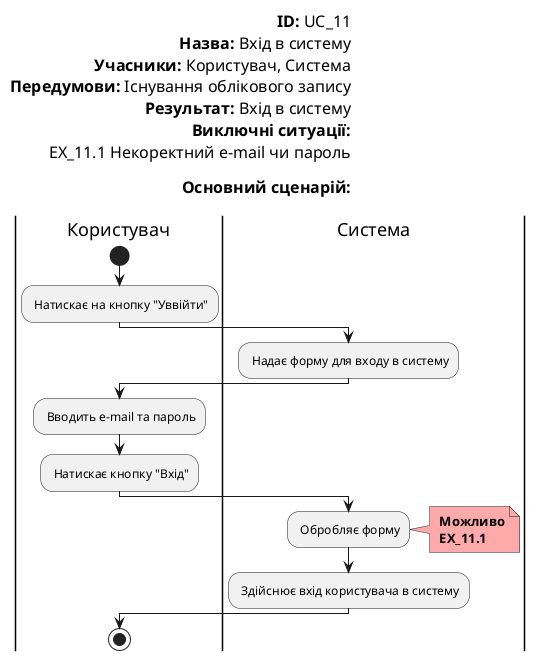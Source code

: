 @startuml

    left header
        <font color=000 size=16><b>ID:</b> UC_11
        <font color=000 size=16><b>Назва:</b> Вхід в систему
        <font color=000 size=16><b>Учасники:</b> Користувач, Система
        <font color=000 size=16><b>Передумови:</b> Існування облікового запису
        <font color=000 size=16><b>Результат:</b> Вхід в систему
        <font color=000 size=16><b>Виключні ситуації:</b>
        <font color=000 size=16> EX_11.1 Некоректний e-mail чи пароль

        <font color=000 size=16><b>Основний сценарій:</b>
        
    end header
    
    |Користувач|
        start
        : Натискає на кнопку "Уввійти";
    |Система|
        : Надає форму для входу в систему;

    |Користувач|
        : Вводить e-mail та пароль;
        : Натискає кнопку "Вхід";
        
    |Система|
        : Обробляє форму;
 
        note right #ffaaaa
        <b> Можливо
        <b> EX_11.1
        end note

        : Здійснює вхід користувача в систему;

    |Користувач|
        stop;
    
@enduml
